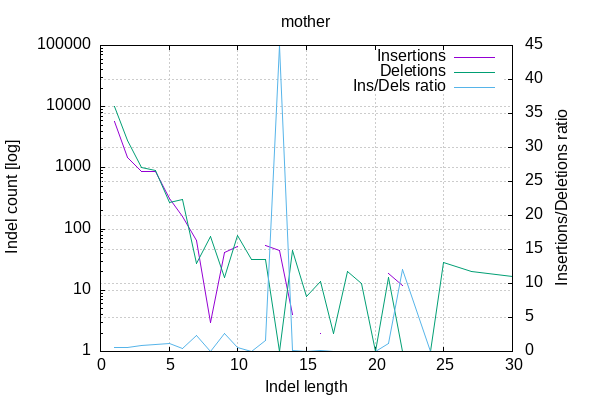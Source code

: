 
        set terminal png size 600,400 truecolor
        set output "./bamstat_plots/mother-indel-dist.png"
        set grid xtics ytics y2tics back lc rgb "#cccccc"
        set style line 1 linetype 1  linecolor rgb "red"
        set style line 2 linetype 2  linecolor rgb "black"
        set style line 3 linetype 3  linecolor rgb "green"
        set style increment user
        set ylabel "Indel count [log]"
        set xlabel "Indel length"
        set y2label "Insertions/Deletions ratio"
        set log y
        set y2tics nomirror
        set ytics nomirror
        set title "mother"
        plot '-' w l ti 'Insertions', '-' w l ti 'Deletions', '-' axes x1y2 w l ti "Ins/Dels ratio"
    1	5705
2	1471
3	878
4	860
5	316
6	158
7	65
8	3
9	42
10	51
11	0
12	53
13	45
14	4
15	0
16	2
17	0
18	0
19	0
20	0
21	19
22	12
24	0
25	0
27	0
30	0
end
1	10110
2	2799
3	1011
4	896
5	274
6	307
7	27
8	77
9	16
10	79
11	32
12	32
13	1
14	44
15	8
16	14
17	2
18	20
19	13
20	1
21	16
22	1
24	1
25	28
27	20
30	17
end
1	0.564293
2	0.525545
3	0.868447
4	0.959821
5	1.153285
6	0.514658
7	2.407407
8	0.038961
9	2.625000
10	0.645570
11	0.000000
12	1.656250
13	45.000000
14	0.090909
15	0.000000
16	0.142857
17	0.000000
18	0.000000
19	0.000000
20	0.000000
21	1.187500
22	12.000000
24	0.000000
25	0.000000
27	0.000000
30	0.000000
end
